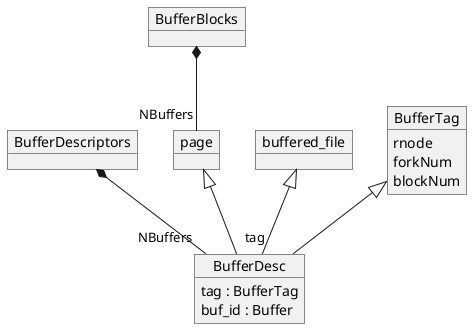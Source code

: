 @startuml
object BufferDesc
BufferDesc : tag : BufferTag
BufferDesc : buf_id : Buffer
object BufferDescriptors

object BufferBlocks
object page

object buffered_file

object BufferTag
BufferTag : rnode
BufferTag : forkNum
BufferTag : blockNum

BufferDescriptors *-- "NBuffers" BufferDesc
page <|-- BufferDesc
BufferBlocks *-- "NBuffers" page
buffered_file <|-- "tag" BufferDesc
BufferTag <|-- BufferDesc
@enduml